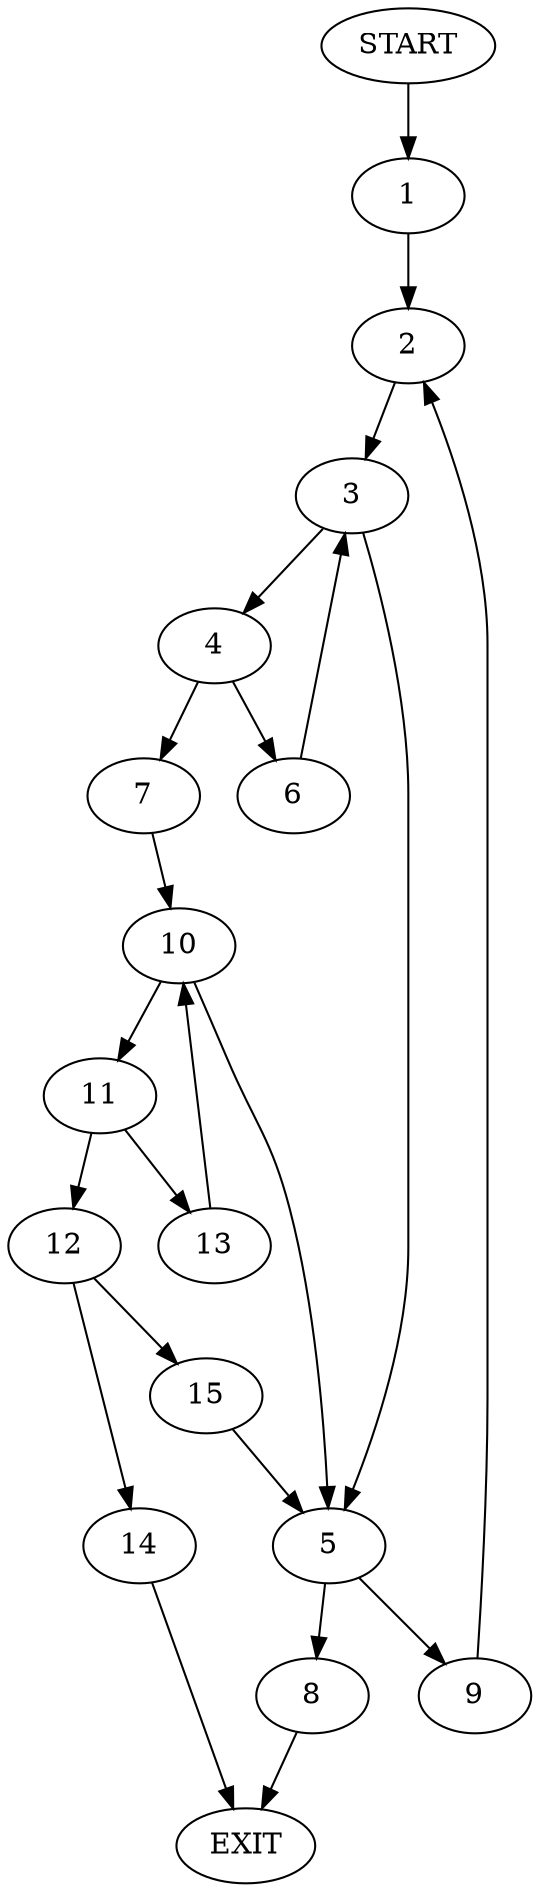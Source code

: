 digraph {
0 [label="START"]
16 [label="EXIT"]
0 -> 1
1 -> 2
2 -> 3
3 -> 4
3 -> 5
4 -> 6
4 -> 7
5 -> 8
5 -> 9
6 -> 3
7 -> 10
10 -> 11
10 -> 5
11 -> 12
11 -> 13
13 -> 10
12 -> 14
12 -> 15
14 -> 16
15 -> 5
8 -> 16
9 -> 2
}
